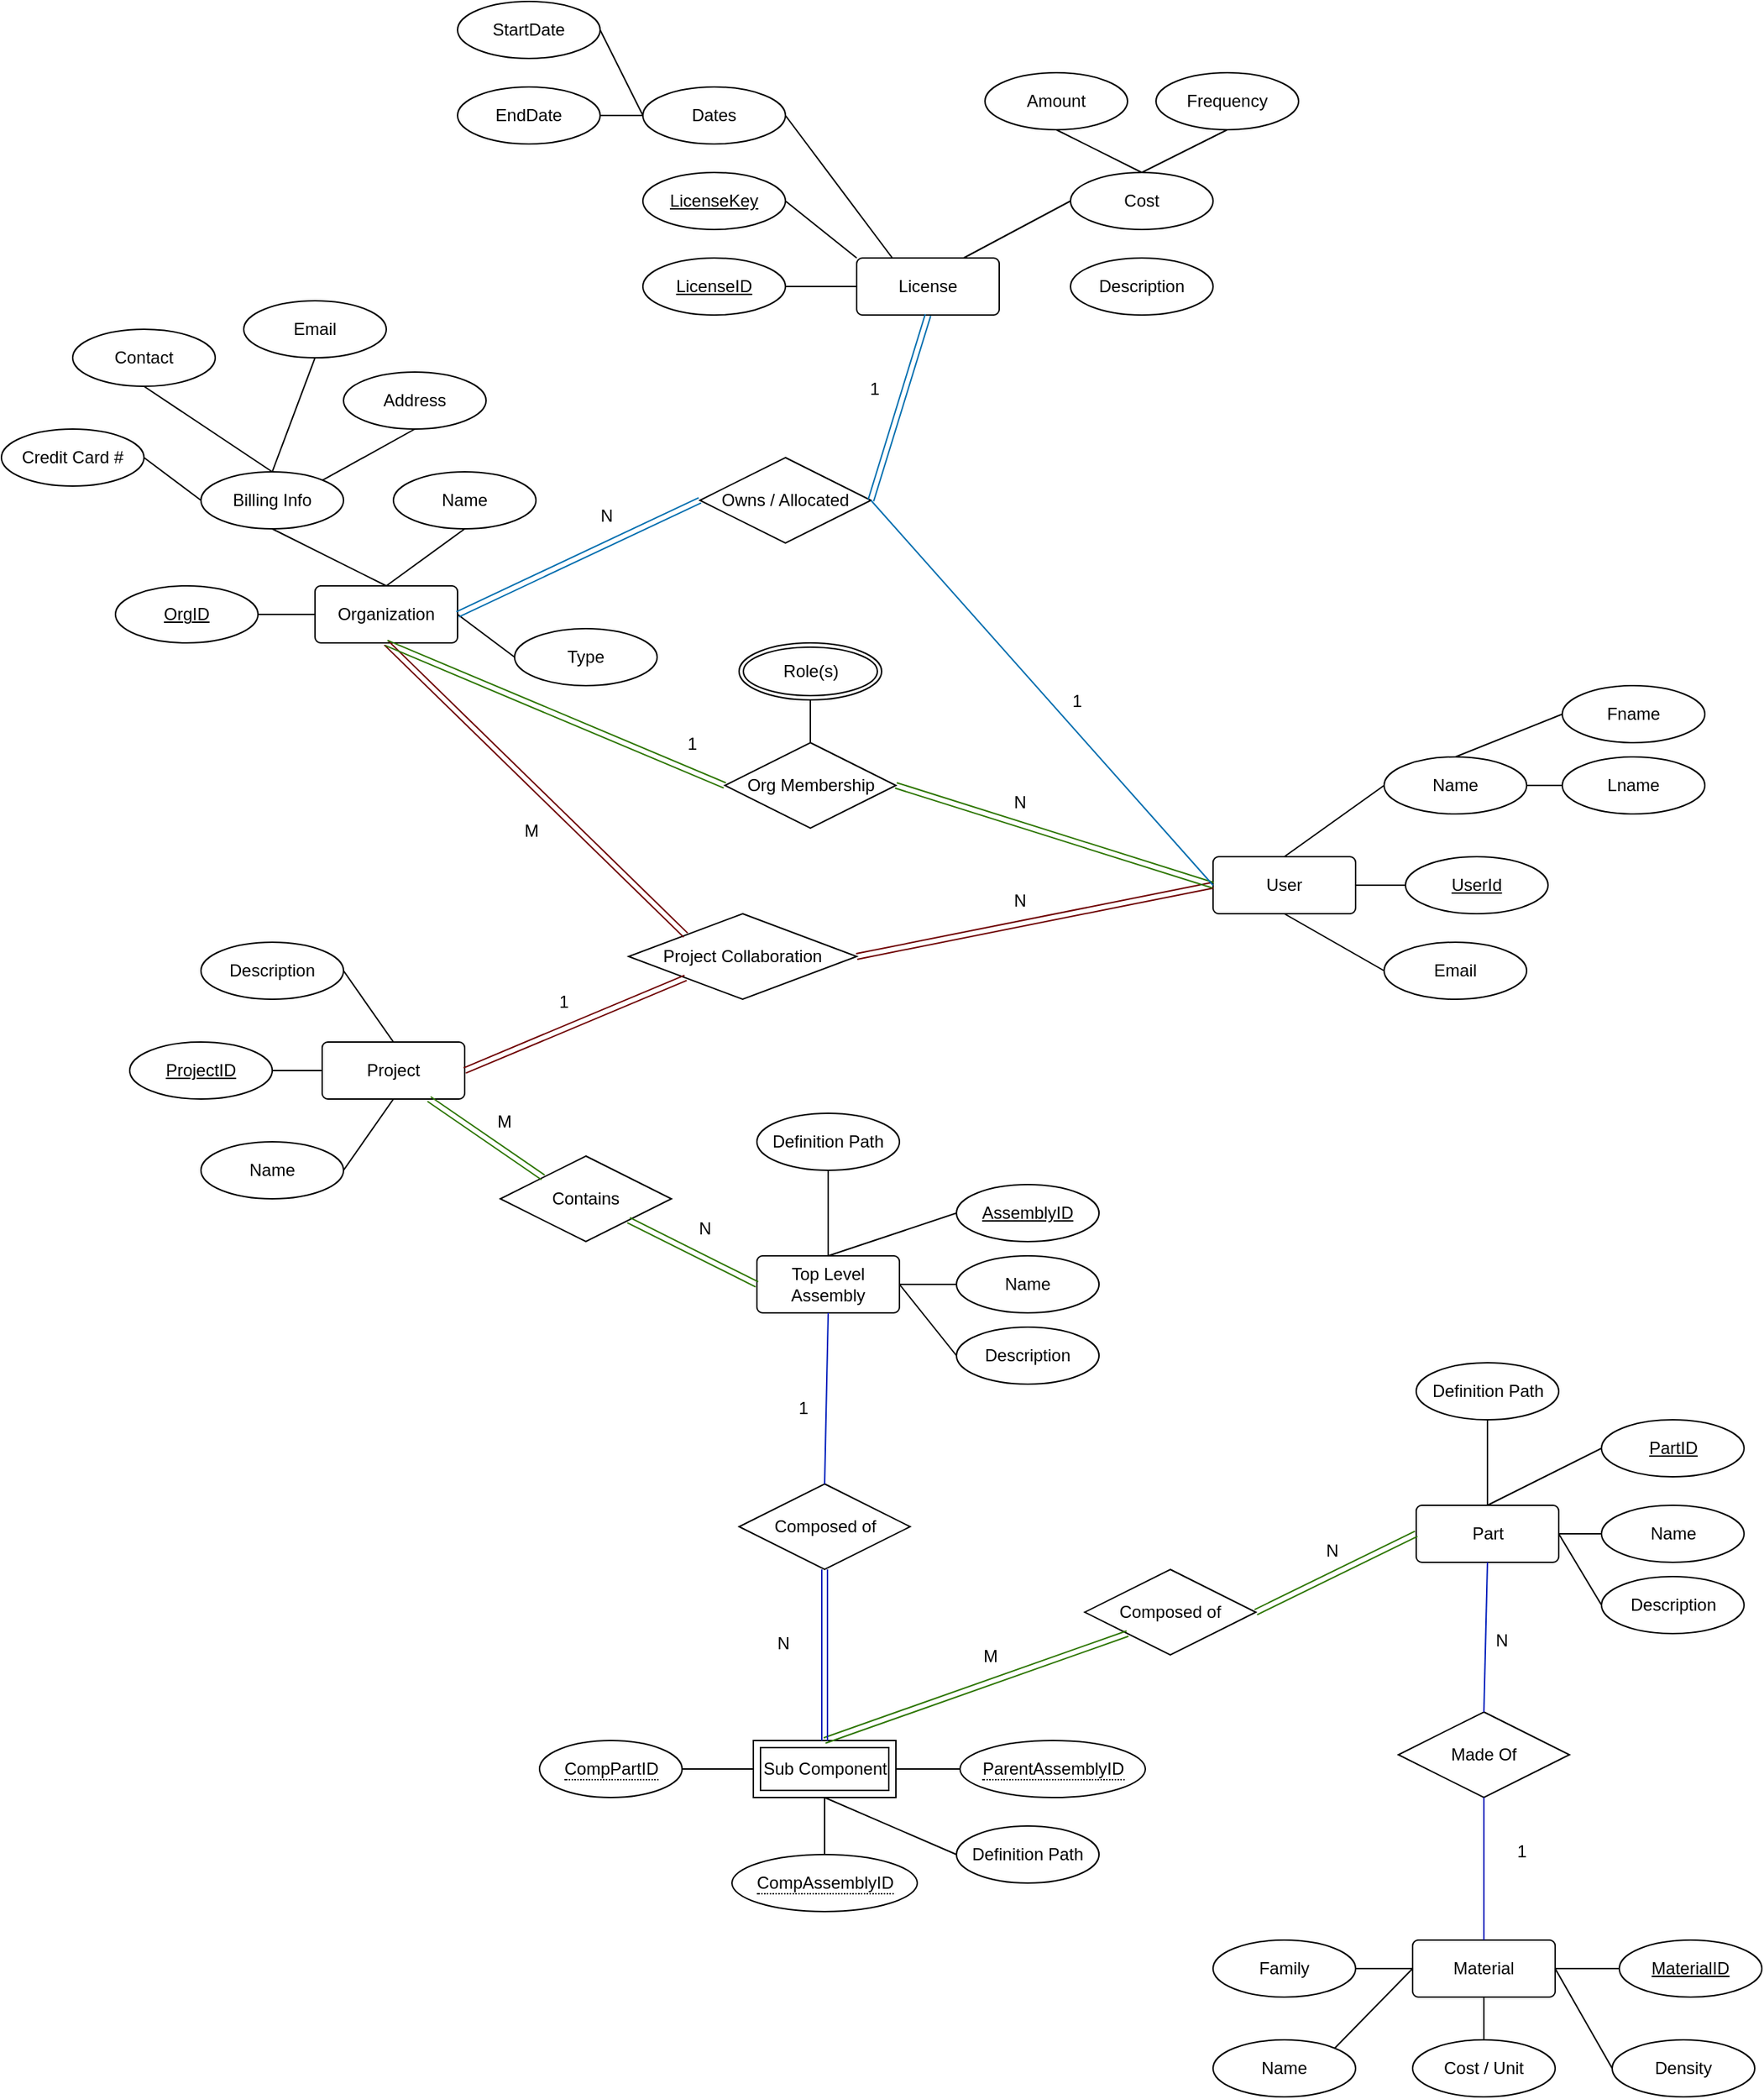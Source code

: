 <mxfile version="26.1.0">
  <diagram name="Page-1" id="rXOFLkJJT_3y2DYU8gl2">
    <mxGraphModel dx="1434" dy="1875" grid="1" gridSize="10" guides="1" tooltips="1" connect="1" arrows="1" fold="1" page="1" pageScale="1" pageWidth="850" pageHeight="1100" math="0" shadow="0">
      <root>
        <mxCell id="0" />
        <mxCell id="1" parent="0" />
        <mxCell id="hTT6Z1bvtSNVrnMEpqbX-23" value="" style="group" parent="1" vertex="1" connectable="0">
          <mxGeometry x="100" y="-160" width="460" height="240" as="geometry" />
        </mxCell>
        <mxCell id="hTT6Z1bvtSNVrnMEpqbX-3" value="&lt;div&gt;Organization&lt;/div&gt;" style="rounded=1;arcSize=10;whiteSpace=wrap;html=1;align=center;" parent="hTT6Z1bvtSNVrnMEpqbX-23" vertex="1">
          <mxGeometry x="220" y="200" width="100" height="40" as="geometry" />
        </mxCell>
        <mxCell id="hTT6Z1bvtSNVrnMEpqbX-8" value="Name" style="ellipse;whiteSpace=wrap;html=1;align=center;" parent="hTT6Z1bvtSNVrnMEpqbX-23" vertex="1">
          <mxGeometry x="275" y="120" width="100" height="40" as="geometry" />
        </mxCell>
        <mxCell id="hTT6Z1bvtSNVrnMEpqbX-9" value="Billing Info" style="ellipse;whiteSpace=wrap;html=1;align=center;" parent="hTT6Z1bvtSNVrnMEpqbX-23" vertex="1">
          <mxGeometry x="140" y="120" width="100" height="40" as="geometry" />
        </mxCell>
        <mxCell id="hTT6Z1bvtSNVrnMEpqbX-10" value="OrgID" style="ellipse;whiteSpace=wrap;html=1;align=center;fontStyle=4" parent="hTT6Z1bvtSNVrnMEpqbX-23" vertex="1">
          <mxGeometry x="80" y="200" width="100" height="40" as="geometry" />
        </mxCell>
        <mxCell id="hTT6Z1bvtSNVrnMEpqbX-11" value="Email" style="ellipse;whiteSpace=wrap;html=1;align=center;" parent="hTT6Z1bvtSNVrnMEpqbX-23" vertex="1">
          <mxGeometry x="170" width="100" height="40" as="geometry" />
        </mxCell>
        <mxCell id="hTT6Z1bvtSNVrnMEpqbX-12" value="Address" style="ellipse;whiteSpace=wrap;html=1;align=center;" parent="hTT6Z1bvtSNVrnMEpqbX-23" vertex="1">
          <mxGeometry x="240" y="50" width="100" height="40" as="geometry" />
        </mxCell>
        <mxCell id="hTT6Z1bvtSNVrnMEpqbX-13" value="Contact" style="ellipse;whiteSpace=wrap;html=1;align=center;" parent="hTT6Z1bvtSNVrnMEpqbX-23" vertex="1">
          <mxGeometry x="50" y="20" width="100" height="40" as="geometry" />
        </mxCell>
        <mxCell id="hTT6Z1bvtSNVrnMEpqbX-14" value="Credit Card #" style="ellipse;whiteSpace=wrap;html=1;align=center;" parent="hTT6Z1bvtSNVrnMEpqbX-23" vertex="1">
          <mxGeometry y="90" width="100" height="40" as="geometry" />
        </mxCell>
        <mxCell id="hTT6Z1bvtSNVrnMEpqbX-15" value="" style="endArrow=none;html=1;rounded=0;exitX=1;exitY=0.5;exitDx=0;exitDy=0;entryX=0;entryY=0.5;entryDx=0;entryDy=0;" parent="hTT6Z1bvtSNVrnMEpqbX-23" source="hTT6Z1bvtSNVrnMEpqbX-14" target="hTT6Z1bvtSNVrnMEpqbX-9" edge="1">
          <mxGeometry width="50" height="50" relative="1" as="geometry">
            <mxPoint x="130" y="20" as="sourcePoint" />
            <mxPoint x="180" y="-30" as="targetPoint" />
          </mxGeometry>
        </mxCell>
        <mxCell id="hTT6Z1bvtSNVrnMEpqbX-16" value="" style="endArrow=none;html=1;rounded=0;exitX=0.5;exitY=1;exitDx=0;exitDy=0;entryX=0.5;entryY=0;entryDx=0;entryDy=0;" parent="hTT6Z1bvtSNVrnMEpqbX-23" source="hTT6Z1bvtSNVrnMEpqbX-13" target="hTT6Z1bvtSNVrnMEpqbX-9" edge="1">
          <mxGeometry width="50" height="50" relative="1" as="geometry">
            <mxPoint x="90" y="-20" as="sourcePoint" />
            <mxPoint x="140" y="-70" as="targetPoint" />
          </mxGeometry>
        </mxCell>
        <mxCell id="hTT6Z1bvtSNVrnMEpqbX-17" value="" style="endArrow=none;html=1;rounded=0;exitX=0.5;exitY=0;exitDx=0;exitDy=0;entryX=0.5;entryY=1;entryDx=0;entryDy=0;" parent="hTT6Z1bvtSNVrnMEpqbX-23" source="hTT6Z1bvtSNVrnMEpqbX-9" target="hTT6Z1bvtSNVrnMEpqbX-11" edge="1">
          <mxGeometry width="50" height="50" relative="1" as="geometry">
            <mxPoint x="300" as="sourcePoint" />
            <mxPoint x="350" y="-50" as="targetPoint" />
          </mxGeometry>
        </mxCell>
        <mxCell id="hTT6Z1bvtSNVrnMEpqbX-18" value="" style="endArrow=none;html=1;rounded=0;exitX=1;exitY=0;exitDx=0;exitDy=0;entryX=0.5;entryY=1;entryDx=0;entryDy=0;" parent="hTT6Z1bvtSNVrnMEpqbX-23" source="hTT6Z1bvtSNVrnMEpqbX-9" target="hTT6Z1bvtSNVrnMEpqbX-12" edge="1">
          <mxGeometry width="50" height="50" relative="1" as="geometry">
            <mxPoint x="360" y="60" as="sourcePoint" />
            <mxPoint x="290" y="110" as="targetPoint" />
          </mxGeometry>
        </mxCell>
        <mxCell id="hTT6Z1bvtSNVrnMEpqbX-19" value="" style="endArrow=none;html=1;rounded=0;exitX=1;exitY=0.5;exitDx=0;exitDy=0;entryX=0;entryY=0.5;entryDx=0;entryDy=0;" parent="hTT6Z1bvtSNVrnMEpqbX-23" source="hTT6Z1bvtSNVrnMEpqbX-10" target="hTT6Z1bvtSNVrnMEpqbX-3" edge="1">
          <mxGeometry width="50" height="50" relative="1" as="geometry">
            <mxPoint x="160" y="310" as="sourcePoint" />
            <mxPoint x="210" y="260" as="targetPoint" />
          </mxGeometry>
        </mxCell>
        <mxCell id="hTT6Z1bvtSNVrnMEpqbX-20" value="" style="endArrow=none;html=1;rounded=0;exitX=0.5;exitY=1;exitDx=0;exitDy=0;entryX=0.5;entryY=0;entryDx=0;entryDy=0;" parent="hTT6Z1bvtSNVrnMEpqbX-23" source="hTT6Z1bvtSNVrnMEpqbX-9" target="hTT6Z1bvtSNVrnMEpqbX-3" edge="1">
          <mxGeometry width="50" height="50" relative="1" as="geometry">
            <mxPoint x="290" y="160" as="sourcePoint" />
            <mxPoint x="340" y="110" as="targetPoint" />
          </mxGeometry>
        </mxCell>
        <mxCell id="hTT6Z1bvtSNVrnMEpqbX-21" value="" style="endArrow=none;html=1;rounded=0;exitX=0.5;exitY=0;exitDx=0;exitDy=0;entryX=0.5;entryY=1;entryDx=0;entryDy=0;" parent="hTT6Z1bvtSNVrnMEpqbX-23" source="hTT6Z1bvtSNVrnMEpqbX-3" target="hTT6Z1bvtSNVrnMEpqbX-8" edge="1">
          <mxGeometry width="50" height="50" relative="1" as="geometry">
            <mxPoint x="430" y="130" as="sourcePoint" />
            <mxPoint x="480" y="80" as="targetPoint" />
          </mxGeometry>
        </mxCell>
        <mxCell id="hTT6Z1bvtSNVrnMEpqbX-38" value="" style="group" parent="1" vertex="1" connectable="0">
          <mxGeometry x="950" y="110" width="345" height="220" as="geometry" />
        </mxCell>
        <mxCell id="hTT6Z1bvtSNVrnMEpqbX-2" value="User" style="rounded=1;arcSize=10;whiteSpace=wrap;html=1;align=center;" parent="hTT6Z1bvtSNVrnMEpqbX-38" vertex="1">
          <mxGeometry y="120" width="100" height="40" as="geometry" />
        </mxCell>
        <mxCell id="hTT6Z1bvtSNVrnMEpqbX-24" value="UserId" style="ellipse;whiteSpace=wrap;html=1;align=center;fontStyle=4;" parent="hTT6Z1bvtSNVrnMEpqbX-38" vertex="1">
          <mxGeometry x="135" y="120" width="100" height="40" as="geometry" />
        </mxCell>
        <mxCell id="hTT6Z1bvtSNVrnMEpqbX-25" value="Name" style="ellipse;whiteSpace=wrap;html=1;align=center;" parent="hTT6Z1bvtSNVrnMEpqbX-38" vertex="1">
          <mxGeometry x="120" y="50" width="100" height="40" as="geometry" />
        </mxCell>
        <mxCell id="hTT6Z1bvtSNVrnMEpqbX-27" value="Fname" style="ellipse;whiteSpace=wrap;html=1;align=center;" parent="hTT6Z1bvtSNVrnMEpqbX-38" vertex="1">
          <mxGeometry x="245" width="100" height="40" as="geometry" />
        </mxCell>
        <mxCell id="hTT6Z1bvtSNVrnMEpqbX-28" value="Lname" style="ellipse;whiteSpace=wrap;html=1;align=center;" parent="hTT6Z1bvtSNVrnMEpqbX-38" vertex="1">
          <mxGeometry x="245" y="50" width="100" height="40" as="geometry" />
        </mxCell>
        <mxCell id="hTT6Z1bvtSNVrnMEpqbX-29" value="" style="endArrow=none;html=1;rounded=0;exitX=0.5;exitY=0;exitDx=0;exitDy=0;entryX=0;entryY=0.5;entryDx=0;entryDy=0;" parent="hTT6Z1bvtSNVrnMEpqbX-38" source="hTT6Z1bvtSNVrnMEpqbX-25" target="hTT6Z1bvtSNVrnMEpqbX-27" edge="1">
          <mxGeometry width="50" height="50" relative="1" as="geometry">
            <mxPoint x="100" y="-40" as="sourcePoint" />
            <mxPoint x="150" y="-90" as="targetPoint" />
          </mxGeometry>
        </mxCell>
        <mxCell id="hTT6Z1bvtSNVrnMEpqbX-30" value="" style="endArrow=none;html=1;rounded=0;exitX=1;exitY=0.5;exitDx=0;exitDy=0;entryX=0;entryY=0.5;entryDx=0;entryDy=0;" parent="hTT6Z1bvtSNVrnMEpqbX-38" source="hTT6Z1bvtSNVrnMEpqbX-25" target="hTT6Z1bvtSNVrnMEpqbX-28" edge="1">
          <mxGeometry width="50" height="50" relative="1" as="geometry">
            <mxPoint x="270" y="160" as="sourcePoint" />
            <mxPoint x="320" y="110" as="targetPoint" />
          </mxGeometry>
        </mxCell>
        <mxCell id="hTT6Z1bvtSNVrnMEpqbX-31" value="" style="endArrow=none;html=1;rounded=0;exitX=0;exitY=0.5;exitDx=0;exitDy=0;entryX=1;entryY=0.5;entryDx=0;entryDy=0;" parent="hTT6Z1bvtSNVrnMEpqbX-38" source="hTT6Z1bvtSNVrnMEpqbX-24" target="hTT6Z1bvtSNVrnMEpqbX-2" edge="1">
          <mxGeometry width="50" height="50" relative="1" as="geometry">
            <mxPoint x="140" y="290" as="sourcePoint" />
            <mxPoint x="190" y="240" as="targetPoint" />
          </mxGeometry>
        </mxCell>
        <mxCell id="hTT6Z1bvtSNVrnMEpqbX-32" value="" style="endArrow=none;html=1;rounded=0;exitX=0.5;exitY=0;exitDx=0;exitDy=0;entryX=0;entryY=0.5;entryDx=0;entryDy=0;" parent="hTT6Z1bvtSNVrnMEpqbX-38" source="hTT6Z1bvtSNVrnMEpqbX-2" target="hTT6Z1bvtSNVrnMEpqbX-25" edge="1">
          <mxGeometry width="50" height="50" relative="1" as="geometry">
            <mxPoint x="30" y="20" as="sourcePoint" />
            <mxPoint x="80" y="-30" as="targetPoint" />
          </mxGeometry>
        </mxCell>
        <mxCell id="hTT6Z1bvtSNVrnMEpqbX-36" value="Email" style="ellipse;whiteSpace=wrap;html=1;align=center;" parent="hTT6Z1bvtSNVrnMEpqbX-38" vertex="1">
          <mxGeometry x="120" y="180" width="100" height="40" as="geometry" />
        </mxCell>
        <mxCell id="hTT6Z1bvtSNVrnMEpqbX-37" value="" style="endArrow=none;html=1;rounded=0;exitX=0;exitY=0.5;exitDx=0;exitDy=0;entryX=0.5;entryY=1;entryDx=0;entryDy=0;" parent="hTT6Z1bvtSNVrnMEpqbX-38" source="hTT6Z1bvtSNVrnMEpqbX-36" target="hTT6Z1bvtSNVrnMEpqbX-2" edge="1">
          <mxGeometry width="50" height="50" relative="1" as="geometry">
            <mxPoint y="250" as="sourcePoint" />
            <mxPoint x="50" y="200" as="targetPoint" />
          </mxGeometry>
        </mxCell>
        <mxCell id="hTT6Z1bvtSNVrnMEpqbX-45" value="Project Collaboration" style="shape=rhombus;perimeter=rhombusPerimeter;whiteSpace=wrap;html=1;align=center;" parent="1" vertex="1">
          <mxGeometry x="540" y="270" width="160" height="60" as="geometry" />
        </mxCell>
        <mxCell id="hTT6Z1bvtSNVrnMEpqbX-51" value="" style="group" parent="1" vertex="1" connectable="0">
          <mxGeometry x="190" y="290" width="235" height="180" as="geometry" />
        </mxCell>
        <mxCell id="hTT6Z1bvtSNVrnMEpqbX-1" value="&lt;div&gt;Project&lt;/div&gt;" style="rounded=1;arcSize=10;whiteSpace=wrap;html=1;align=center;" parent="hTT6Z1bvtSNVrnMEpqbX-51" vertex="1">
          <mxGeometry x="135" y="70" width="100" height="40" as="geometry" />
        </mxCell>
        <mxCell id="hTT6Z1bvtSNVrnMEpqbX-39" value="ProjectID" style="ellipse;whiteSpace=wrap;html=1;align=center;fontStyle=4;" parent="hTT6Z1bvtSNVrnMEpqbX-51" vertex="1">
          <mxGeometry y="70" width="100" height="40" as="geometry" />
        </mxCell>
        <mxCell id="hTT6Z1bvtSNVrnMEpqbX-40" value="" style="endArrow=none;html=1;rounded=0;exitX=1;exitY=0.5;exitDx=0;exitDy=0;entryX=0;entryY=0.5;entryDx=0;entryDy=0;" parent="hTT6Z1bvtSNVrnMEpqbX-51" source="hTT6Z1bvtSNVrnMEpqbX-39" target="hTT6Z1bvtSNVrnMEpqbX-1" edge="1">
          <mxGeometry width="50" height="50" relative="1" as="geometry">
            <mxPoint x="120" y="10" as="sourcePoint" />
            <mxPoint x="170" y="-40" as="targetPoint" />
          </mxGeometry>
        </mxCell>
        <mxCell id="hTT6Z1bvtSNVrnMEpqbX-41" value="Name" style="ellipse;whiteSpace=wrap;html=1;align=center;" parent="hTT6Z1bvtSNVrnMEpqbX-51" vertex="1">
          <mxGeometry x="50" y="140" width="100" height="40" as="geometry" />
        </mxCell>
        <mxCell id="hTT6Z1bvtSNVrnMEpqbX-42" value="Description" style="ellipse;whiteSpace=wrap;html=1;align=center;" parent="hTT6Z1bvtSNVrnMEpqbX-51" vertex="1">
          <mxGeometry x="50" width="100" height="40" as="geometry" />
        </mxCell>
        <mxCell id="hTT6Z1bvtSNVrnMEpqbX-43" value="" style="endArrow=none;html=1;rounded=0;exitX=1;exitY=0.5;exitDx=0;exitDy=0;entryX=0.5;entryY=0;entryDx=0;entryDy=0;" parent="hTT6Z1bvtSNVrnMEpqbX-51" source="hTT6Z1bvtSNVrnMEpqbX-42" target="hTT6Z1bvtSNVrnMEpqbX-1" edge="1">
          <mxGeometry width="50" height="50" relative="1" as="geometry">
            <mxPoint x="230" y="-20" as="sourcePoint" />
            <mxPoint x="280" y="-70" as="targetPoint" />
          </mxGeometry>
        </mxCell>
        <mxCell id="hTT6Z1bvtSNVrnMEpqbX-44" value="" style="endArrow=none;html=1;rounded=0;exitX=1;exitY=0.5;exitDx=0;exitDy=0;entryX=0.5;entryY=1;entryDx=0;entryDy=0;" parent="hTT6Z1bvtSNVrnMEpqbX-51" source="hTT6Z1bvtSNVrnMEpqbX-41" target="hTT6Z1bvtSNVrnMEpqbX-1" edge="1">
          <mxGeometry width="50" height="50" relative="1" as="geometry">
            <mxPoint x="230" y="200" as="sourcePoint" />
            <mxPoint x="280" y="150" as="targetPoint" />
          </mxGeometry>
        </mxCell>
        <mxCell id="8rsXJ6S6vHRzrYId7uPQ-1" value="License" style="rounded=1;arcSize=10;whiteSpace=wrap;html=1;align=center;" parent="1" vertex="1">
          <mxGeometry x="700" y="-190" width="100" height="40" as="geometry" />
        </mxCell>
        <mxCell id="8rsXJ6S6vHRzrYId7uPQ-2" value="LicenseID" style="ellipse;whiteSpace=wrap;html=1;align=center;fontStyle=4;" parent="1" vertex="1">
          <mxGeometry x="550" y="-190" width="100" height="40" as="geometry" />
        </mxCell>
        <mxCell id="8rsXJ6S6vHRzrYId7uPQ-3" value="" style="endArrow=none;html=1;rounded=0;exitX=1;exitY=0.5;exitDx=0;exitDy=0;entryX=0;entryY=0.5;entryDx=0;entryDy=0;" parent="1" source="8rsXJ6S6vHRzrYId7uPQ-2" target="8rsXJ6S6vHRzrYId7uPQ-1" edge="1">
          <mxGeometry width="50" height="50" relative="1" as="geometry">
            <mxPoint x="640" y="-230" as="sourcePoint" />
            <mxPoint x="690" y="-280" as="targetPoint" />
          </mxGeometry>
        </mxCell>
        <mxCell id="8rsXJ6S6vHRzrYId7uPQ-4" value="" style="group" parent="1" vertex="1" connectable="0">
          <mxGeometry x="607.5" y="80" width="120" height="130" as="geometry" />
        </mxCell>
        <mxCell id="hTT6Z1bvtSNVrnMEpqbX-50" value="Org Membership" style="shape=rhombus;perimeter=rhombusPerimeter;whiteSpace=wrap;html=1;align=center;" parent="8rsXJ6S6vHRzrYId7uPQ-4" vertex="1">
          <mxGeometry y="70" width="120" height="60" as="geometry" />
        </mxCell>
        <mxCell id="hTT6Z1bvtSNVrnMEpqbX-55" value="" style="endArrow=none;html=1;rounded=0;entryX=0.5;entryY=0;entryDx=0;entryDy=0;exitX=0.5;exitY=1;exitDx=0;exitDy=0;" parent="8rsXJ6S6vHRzrYId7uPQ-4" source="hTT6Z1bvtSNVrnMEpqbX-56" target="hTT6Z1bvtSNVrnMEpqbX-50" edge="1">
          <mxGeometry width="50" height="50" relative="1" as="geometry">
            <mxPoint x="160" y="60" as="sourcePoint" />
            <mxPoint x="260" y="-20" as="targetPoint" />
          </mxGeometry>
        </mxCell>
        <mxCell id="hTT6Z1bvtSNVrnMEpqbX-56" value="Role(s)" style="ellipse;shape=doubleEllipse;margin=3;whiteSpace=wrap;html=1;align=center;" parent="8rsXJ6S6vHRzrYId7uPQ-4" vertex="1">
          <mxGeometry x="10" width="100" height="40" as="geometry" />
        </mxCell>
        <mxCell id="hTT6Z1bvtSNVrnMEpqbX-7" value="Type" style="ellipse;whiteSpace=wrap;html=1;align=center;" parent="1" vertex="1">
          <mxGeometry x="460" y="70" width="100" height="40" as="geometry" />
        </mxCell>
        <mxCell id="hTT6Z1bvtSNVrnMEpqbX-22" value="" style="endArrow=none;html=1;rounded=0;exitX=1;exitY=0.5;exitDx=0;exitDy=0;entryX=0;entryY=0.5;entryDx=0;entryDy=0;" parent="1" source="hTT6Z1bvtSNVrnMEpqbX-3" target="hTT6Z1bvtSNVrnMEpqbX-7" edge="1">
          <mxGeometry width="50" height="50" relative="1" as="geometry">
            <mxPoint x="360" y="190" as="sourcePoint" />
            <mxPoint x="410" y="140" as="targetPoint" />
          </mxGeometry>
        </mxCell>
        <mxCell id="8rsXJ6S6vHRzrYId7uPQ-5" value="Owns / Allocated" style="shape=rhombus;perimeter=rhombusPerimeter;whiteSpace=wrap;html=1;align=center;" parent="1" vertex="1">
          <mxGeometry x="590" y="-50" width="120" height="60" as="geometry" />
        </mxCell>
        <mxCell id="8rsXJ6S6vHRzrYId7uPQ-9" value="LicenseKey" style="ellipse;whiteSpace=wrap;html=1;align=center;fontStyle=4;" parent="1" vertex="1">
          <mxGeometry x="550" y="-250" width="100" height="40" as="geometry" />
        </mxCell>
        <mxCell id="8rsXJ6S6vHRzrYId7uPQ-10" value="Dates" style="ellipse;whiteSpace=wrap;html=1;align=center;" parent="1" vertex="1">
          <mxGeometry x="550" y="-310" width="100" height="40" as="geometry" />
        </mxCell>
        <mxCell id="8rsXJ6S6vHRzrYId7uPQ-11" value="EndDate" style="ellipse;whiteSpace=wrap;html=1;align=center;" parent="1" vertex="1">
          <mxGeometry x="420" y="-310" width="100" height="40" as="geometry" />
        </mxCell>
        <mxCell id="8rsXJ6S6vHRzrYId7uPQ-12" value="StartDate" style="ellipse;whiteSpace=wrap;html=1;align=center;" parent="1" vertex="1">
          <mxGeometry x="420" y="-370" width="100" height="40" as="geometry" />
        </mxCell>
        <mxCell id="8rsXJ6S6vHRzrYId7uPQ-13" value="" style="endArrow=none;html=1;rounded=0;exitX=1;exitY=0.5;exitDx=0;exitDy=0;entryX=0;entryY=0.5;entryDx=0;entryDy=0;" parent="1" source="8rsXJ6S6vHRzrYId7uPQ-11" target="8rsXJ6S6vHRzrYId7uPQ-10" edge="1">
          <mxGeometry width="50" height="50" relative="1" as="geometry">
            <mxPoint x="610" y="-370" as="sourcePoint" />
            <mxPoint x="660" y="-420" as="targetPoint" />
          </mxGeometry>
        </mxCell>
        <mxCell id="8rsXJ6S6vHRzrYId7uPQ-14" value="" style="endArrow=none;html=1;rounded=0;exitX=1;exitY=0.5;exitDx=0;exitDy=0;entryX=0;entryY=0.5;entryDx=0;entryDy=0;" parent="1" source="8rsXJ6S6vHRzrYId7uPQ-12" target="8rsXJ6S6vHRzrYId7uPQ-10" edge="1">
          <mxGeometry width="50" height="50" relative="1" as="geometry">
            <mxPoint x="600" y="-370" as="sourcePoint" />
            <mxPoint x="650" y="-420" as="targetPoint" />
          </mxGeometry>
        </mxCell>
        <mxCell id="8rsXJ6S6vHRzrYId7uPQ-15" value="" style="endArrow=none;html=1;rounded=0;exitX=1;exitY=0.5;exitDx=0;exitDy=0;entryX=0;entryY=0;entryDx=0;entryDy=0;" parent="1" source="8rsXJ6S6vHRzrYId7uPQ-9" target="8rsXJ6S6vHRzrYId7uPQ-1" edge="1">
          <mxGeometry width="50" height="50" relative="1" as="geometry">
            <mxPoint x="790" y="-260" as="sourcePoint" />
            <mxPoint x="840" y="-310" as="targetPoint" />
          </mxGeometry>
        </mxCell>
        <mxCell id="8rsXJ6S6vHRzrYId7uPQ-16" value="" style="endArrow=none;html=1;rounded=0;exitX=1;exitY=0.5;exitDx=0;exitDy=0;entryX=0.25;entryY=0;entryDx=0;entryDy=0;" parent="1" source="8rsXJ6S6vHRzrYId7uPQ-10" target="8rsXJ6S6vHRzrYId7uPQ-1" edge="1">
          <mxGeometry width="50" height="50" relative="1" as="geometry">
            <mxPoint x="750" y="-270" as="sourcePoint" />
            <mxPoint x="800" y="-320" as="targetPoint" />
          </mxGeometry>
        </mxCell>
        <mxCell id="8rsXJ6S6vHRzrYId7uPQ-17" value="Description" style="ellipse;whiteSpace=wrap;html=1;align=center;" parent="1" vertex="1">
          <mxGeometry x="850" y="-190" width="100" height="40" as="geometry" />
        </mxCell>
        <mxCell id="8rsXJ6S6vHRzrYId7uPQ-18" value="Cost" style="ellipse;whiteSpace=wrap;html=1;align=center;" parent="1" vertex="1">
          <mxGeometry x="850" y="-250" width="100" height="40" as="geometry" />
        </mxCell>
        <mxCell id="8rsXJ6S6vHRzrYId7uPQ-19" value="Amount" style="ellipse;whiteSpace=wrap;html=1;align=center;" parent="1" vertex="1">
          <mxGeometry x="790" y="-320" width="100" height="40" as="geometry" />
        </mxCell>
        <mxCell id="8rsXJ6S6vHRzrYId7uPQ-20" value="Frequency" style="ellipse;whiteSpace=wrap;html=1;align=center;" parent="1" vertex="1">
          <mxGeometry x="910" y="-320" width="100" height="40" as="geometry" />
        </mxCell>
        <mxCell id="8rsXJ6S6vHRzrYId7uPQ-22" value="" style="endArrow=none;html=1;rounded=0;exitX=0.5;exitY=1;exitDx=0;exitDy=0;entryX=0.5;entryY=0;entryDx=0;entryDy=0;" parent="1" source="8rsXJ6S6vHRzrYId7uPQ-19" target="8rsXJ6S6vHRzrYId7uPQ-18" edge="1">
          <mxGeometry width="50" height="50" relative="1" as="geometry">
            <mxPoint x="770" y="-360" as="sourcePoint" />
            <mxPoint x="820" y="-410" as="targetPoint" />
          </mxGeometry>
        </mxCell>
        <mxCell id="8rsXJ6S6vHRzrYId7uPQ-23" value="" style="endArrow=none;html=1;rounded=0;exitX=0.5;exitY=1;exitDx=0;exitDy=0;entryX=0.5;entryY=0;entryDx=0;entryDy=0;" parent="1" source="8rsXJ6S6vHRzrYId7uPQ-20" target="8rsXJ6S6vHRzrYId7uPQ-18" edge="1">
          <mxGeometry width="50" height="50" relative="1" as="geometry">
            <mxPoint x="1040" y="-360" as="sourcePoint" />
            <mxPoint x="1090" y="-410" as="targetPoint" />
          </mxGeometry>
        </mxCell>
        <mxCell id="8rsXJ6S6vHRzrYId7uPQ-24" value="" style="endArrow=none;html=1;rounded=0;exitX=0.75;exitY=0;exitDx=0;exitDy=0;entryX=0;entryY=0.5;entryDx=0;entryDy=0;" parent="1" source="8rsXJ6S6vHRzrYId7uPQ-1" target="8rsXJ6S6vHRzrYId7uPQ-18" edge="1">
          <mxGeometry width="50" height="50" relative="1" as="geometry">
            <mxPoint x="800" y="-200" as="sourcePoint" />
            <mxPoint x="850" y="-250" as="targetPoint" />
          </mxGeometry>
        </mxCell>
        <mxCell id="8rsXJ6S6vHRzrYId7uPQ-41" value="" style="group" parent="1" vertex="1" connectable="0">
          <mxGeometry x="630" y="460" width="240" height="170" as="geometry" />
        </mxCell>
        <mxCell id="hTT6Z1bvtSNVrnMEpqbX-4" value="Top Level Assembly" style="rounded=1;arcSize=10;whiteSpace=wrap;html=1;align=center;" parent="8rsXJ6S6vHRzrYId7uPQ-41" vertex="1">
          <mxGeometry y="50" width="100" height="40" as="geometry" />
        </mxCell>
        <mxCell id="8rsXJ6S6vHRzrYId7uPQ-25" value="Name" style="ellipse;whiteSpace=wrap;html=1;align=center;" parent="8rsXJ6S6vHRzrYId7uPQ-41" vertex="1">
          <mxGeometry x="140" y="50" width="100" height="40" as="geometry" />
        </mxCell>
        <mxCell id="8rsXJ6S6vHRzrYId7uPQ-26" value="Description" style="ellipse;whiteSpace=wrap;html=1;align=center;" parent="8rsXJ6S6vHRzrYId7uPQ-41" vertex="1">
          <mxGeometry x="140" y="100" width="100" height="40" as="geometry" />
        </mxCell>
        <mxCell id="8rsXJ6S6vHRzrYId7uPQ-32" value="" style="endArrow=none;html=1;rounded=0;exitX=0;exitY=0.5;exitDx=0;exitDy=0;entryX=1;entryY=0.5;entryDx=0;entryDy=0;" parent="8rsXJ6S6vHRzrYId7uPQ-41" source="8rsXJ6S6vHRzrYId7uPQ-25" target="hTT6Z1bvtSNVrnMEpqbX-4" edge="1">
          <mxGeometry width="50" height="50" relative="1" as="geometry">
            <mxPoint x="160" y="20" as="sourcePoint" />
            <mxPoint x="210" y="-30" as="targetPoint" />
          </mxGeometry>
        </mxCell>
        <mxCell id="8rsXJ6S6vHRzrYId7uPQ-33" value="" style="endArrow=none;html=1;rounded=0;exitX=0;exitY=0.5;exitDx=0;exitDy=0;entryX=1;entryY=0.5;entryDx=0;entryDy=0;" parent="8rsXJ6S6vHRzrYId7uPQ-41" source="8rsXJ6S6vHRzrYId7uPQ-26" target="hTT6Z1bvtSNVrnMEpqbX-4" edge="1">
          <mxGeometry width="50" height="50" relative="1" as="geometry">
            <mxPoint x="180" y="10" as="sourcePoint" />
            <mxPoint x="230" y="-40" as="targetPoint" />
          </mxGeometry>
        </mxCell>
        <mxCell id="8rsXJ6S6vHRzrYId7uPQ-37" value="AssemblyID" style="ellipse;whiteSpace=wrap;html=1;align=center;fontStyle=4;" parent="8rsXJ6S6vHRzrYId7uPQ-41" vertex="1">
          <mxGeometry x="140" width="100" height="40" as="geometry" />
        </mxCell>
        <mxCell id="8rsXJ6S6vHRzrYId7uPQ-38" value="" style="endArrow=none;html=1;rounded=0;exitX=0.5;exitY=0;exitDx=0;exitDy=0;entryX=0;entryY=0.5;entryDx=0;entryDy=0;" parent="8rsXJ6S6vHRzrYId7uPQ-41" source="hTT6Z1bvtSNVrnMEpqbX-4" target="8rsXJ6S6vHRzrYId7uPQ-37" edge="1">
          <mxGeometry width="50" height="50" relative="1" as="geometry">
            <mxPoint x="40" y="-30" as="sourcePoint" />
            <mxPoint x="90" y="-80" as="targetPoint" />
          </mxGeometry>
        </mxCell>
        <mxCell id="3vI788nZoj8lLIfP4b7a-5" value="Contains" style="shape=rhombus;perimeter=rhombusPerimeter;whiteSpace=wrap;html=1;align=center;" parent="1" vertex="1">
          <mxGeometry x="450" y="440" width="120" height="60" as="geometry" />
        </mxCell>
        <mxCell id="3vI788nZoj8lLIfP4b7a-11" value="" style="shape=link;html=1;rounded=0;entryX=0;entryY=0.5;entryDx=0;entryDy=0;exitX=1;exitY=1;exitDx=0;exitDy=0;fillColor=#60a917;strokeColor=#2D7600;" parent="1" source="3vI788nZoj8lLIfP4b7a-5" target="hTT6Z1bvtSNVrnMEpqbX-4" edge="1">
          <mxGeometry relative="1" as="geometry">
            <mxPoint x="530" y="410" as="sourcePoint" />
            <mxPoint x="690" y="410" as="targetPoint" />
          </mxGeometry>
        </mxCell>
        <mxCell id="3vI788nZoj8lLIfP4b7a-12" value="N" style="resizable=0;html=1;whiteSpace=wrap;align=right;verticalAlign=bottom;" parent="3vI788nZoj8lLIfP4b7a-11" connectable="0" vertex="1">
          <mxGeometry x="1" relative="1" as="geometry">
            <mxPoint x="-30" y="-30" as="offset" />
          </mxGeometry>
        </mxCell>
        <mxCell id="3vI788nZoj8lLIfP4b7a-13" value="" style="shape=link;html=1;rounded=0;entryX=0;entryY=0;entryDx=0;entryDy=0;exitX=0.75;exitY=1;exitDx=0;exitDy=0;fillColor=#60a917;strokeColor=#2D7600;" parent="1" source="hTT6Z1bvtSNVrnMEpqbX-1" target="3vI788nZoj8lLIfP4b7a-5" edge="1">
          <mxGeometry relative="1" as="geometry">
            <mxPoint x="450" y="380" as="sourcePoint" />
            <mxPoint x="540" y="425" as="targetPoint" />
          </mxGeometry>
        </mxCell>
        <mxCell id="3vI788nZoj8lLIfP4b7a-14" value="M" style="resizable=0;html=1;whiteSpace=wrap;align=right;verticalAlign=bottom;" parent="3vI788nZoj8lLIfP4b7a-13" connectable="0" vertex="1">
          <mxGeometry x="1" relative="1" as="geometry">
            <mxPoint x="-20" y="-30" as="offset" />
          </mxGeometry>
        </mxCell>
        <mxCell id="3vI788nZoj8lLIfP4b7a-17" value="" style="shape=link;html=1;rounded=0;exitX=1;exitY=0.5;exitDx=0;exitDy=0;entryX=0;entryY=1;entryDx=0;entryDy=0;fillColor=#a20025;strokeColor=#6F0000;" parent="1" source="hTT6Z1bvtSNVrnMEpqbX-1" target="hTT6Z1bvtSNVrnMEpqbX-45" edge="1">
          <mxGeometry relative="1" as="geometry">
            <mxPoint x="460" y="370" as="sourcePoint" />
            <mxPoint x="620" y="370" as="targetPoint" />
          </mxGeometry>
        </mxCell>
        <mxCell id="3vI788nZoj8lLIfP4b7a-18" value="1" style="resizable=0;html=1;whiteSpace=wrap;align=right;verticalAlign=bottom;" parent="3vI788nZoj8lLIfP4b7a-17" connectable="0" vertex="1">
          <mxGeometry x="1" relative="1" as="geometry">
            <mxPoint x="-80" y="25" as="offset" />
          </mxGeometry>
        </mxCell>
        <mxCell id="3vI788nZoj8lLIfP4b7a-19" value="" style="shape=link;html=1;rounded=0;exitX=1;exitY=0.5;exitDx=0;exitDy=0;entryX=0;entryY=0.5;entryDx=0;entryDy=0;fillColor=#a20025;strokeColor=#6F0000;" parent="1" source="hTT6Z1bvtSNVrnMEpqbX-45" target="hTT6Z1bvtSNVrnMEpqbX-2" edge="1">
          <mxGeometry relative="1" as="geometry">
            <mxPoint x="695" y="335" as="sourcePoint" />
            <mxPoint x="850" y="270" as="targetPoint" />
          </mxGeometry>
        </mxCell>
        <mxCell id="3vI788nZoj8lLIfP4b7a-20" value="N" style="resizable=0;html=1;whiteSpace=wrap;align=right;verticalAlign=bottom;" parent="3vI788nZoj8lLIfP4b7a-19" connectable="0" vertex="1">
          <mxGeometry x="1" relative="1" as="geometry">
            <mxPoint x="-130" y="20" as="offset" />
          </mxGeometry>
        </mxCell>
        <mxCell id="3vI788nZoj8lLIfP4b7a-21" value="" style="shape=link;html=1;rounded=0;exitX=0.5;exitY=1;exitDx=0;exitDy=0;entryX=0;entryY=0;entryDx=0;entryDy=0;fillColor=#a20025;strokeColor=#6F0000;" parent="1" source="hTT6Z1bvtSNVrnMEpqbX-3" target="hTT6Z1bvtSNVrnMEpqbX-45" edge="1">
          <mxGeometry relative="1" as="geometry">
            <mxPoint x="300" y="245" as="sourcePoint" />
            <mxPoint x="550" y="195" as="targetPoint" />
          </mxGeometry>
        </mxCell>
        <mxCell id="3vI788nZoj8lLIfP4b7a-22" value="M" style="resizable=0;html=1;whiteSpace=wrap;align=right;verticalAlign=bottom;" parent="3vI788nZoj8lLIfP4b7a-21" connectable="0" vertex="1">
          <mxGeometry x="1" relative="1" as="geometry">
            <mxPoint x="-102" y="-65" as="offset" />
          </mxGeometry>
        </mxCell>
        <mxCell id="3vI788nZoj8lLIfP4b7a-23" value="" style="group" parent="1" vertex="1" connectable="0">
          <mxGeometry x="477.5" y="850" width="425" height="120" as="geometry" />
        </mxCell>
        <mxCell id="8rsXJ6S6vHRzrYId7uPQ-43" value="Sub Component" style="shape=ext;margin=3;double=1;whiteSpace=wrap;html=1;align=center;" parent="3vI788nZoj8lLIfP4b7a-23" vertex="1">
          <mxGeometry x="150" width="100" height="40" as="geometry" />
        </mxCell>
        <mxCell id="8rsXJ6S6vHRzrYId7uPQ-48" value="&lt;span style=&quot;border-bottom: 1px dotted;&quot;&gt;ParentAssemblyID&lt;/span&gt;" style="ellipse;whiteSpace=wrap;html=1;align=center;" parent="3vI788nZoj8lLIfP4b7a-23" vertex="1">
          <mxGeometry x="295" width="130" height="40" as="geometry" />
        </mxCell>
        <mxCell id="8rsXJ6S6vHRzrYId7uPQ-49" value="&lt;span style=&quot;border-bottom: 1px dotted;&quot;&gt;CompPartID&lt;/span&gt;" style="ellipse;whiteSpace=wrap;html=1;align=center;" parent="3vI788nZoj8lLIfP4b7a-23" vertex="1">
          <mxGeometry width="100" height="40" as="geometry" />
        </mxCell>
        <mxCell id="8rsXJ6S6vHRzrYId7uPQ-50" value="&lt;span style=&quot;border-bottom: 1px dotted;&quot;&gt;CompAssemblyID&lt;/span&gt;" style="ellipse;whiteSpace=wrap;html=1;align=center;" parent="3vI788nZoj8lLIfP4b7a-23" vertex="1">
          <mxGeometry x="135" y="80" width="130" height="40" as="geometry" />
        </mxCell>
        <mxCell id="8rsXJ6S6vHRzrYId7uPQ-51" value="" style="endArrow=none;html=1;rounded=0;exitX=1;exitY=0.5;exitDx=0;exitDy=0;entryX=0;entryY=0.5;entryDx=0;entryDy=0;" parent="3vI788nZoj8lLIfP4b7a-23" source="8rsXJ6S6vHRzrYId7uPQ-49" target="8rsXJ6S6vHRzrYId7uPQ-43" edge="1">
          <mxGeometry width="50" height="50" relative="1" as="geometry">
            <mxPoint x="70" y="-60" as="sourcePoint" />
            <mxPoint x="120" y="-110" as="targetPoint" />
          </mxGeometry>
        </mxCell>
        <mxCell id="8rsXJ6S6vHRzrYId7uPQ-52" value="" style="endArrow=none;html=1;rounded=0;exitX=0.5;exitY=0;exitDx=0;exitDy=0;entryX=0.5;entryY=1;entryDx=0;entryDy=0;" parent="3vI788nZoj8lLIfP4b7a-23" source="8rsXJ6S6vHRzrYId7uPQ-50" target="8rsXJ6S6vHRzrYId7uPQ-43" edge="1">
          <mxGeometry width="50" height="50" relative="1" as="geometry">
            <mxPoint x="220" y="-50" as="sourcePoint" />
            <mxPoint x="270" y="-100" as="targetPoint" />
          </mxGeometry>
        </mxCell>
        <mxCell id="8rsXJ6S6vHRzrYId7uPQ-53" value="" style="endArrow=none;html=1;rounded=0;exitX=0;exitY=0.5;exitDx=0;exitDy=0;entryX=1;entryY=0.5;entryDx=0;entryDy=0;" parent="3vI788nZoj8lLIfP4b7a-23" source="8rsXJ6S6vHRzrYId7uPQ-48" target="8rsXJ6S6vHRzrYId7uPQ-43" edge="1">
          <mxGeometry width="50" height="50" relative="1" as="geometry">
            <mxPoint x="250" y="-20" as="sourcePoint" />
            <mxPoint x="300" y="-70" as="targetPoint" />
          </mxGeometry>
        </mxCell>
        <mxCell id="3vI788nZoj8lLIfP4b7a-2" value="Definition Path" style="ellipse;whiteSpace=wrap;html=1;align=center;" parent="3vI788nZoj8lLIfP4b7a-23" vertex="1">
          <mxGeometry x="292.5" y="60" width="100" height="40" as="geometry" />
        </mxCell>
        <mxCell id="3vI788nZoj8lLIfP4b7a-3" value="" style="endArrow=none;html=1;rounded=0;exitX=0;exitY=0.5;exitDx=0;exitDy=0;entryX=0.5;entryY=1;entryDx=0;entryDy=0;" parent="3vI788nZoj8lLIfP4b7a-23" source="3vI788nZoj8lLIfP4b7a-2" target="8rsXJ6S6vHRzrYId7uPQ-43" edge="1">
          <mxGeometry width="50" height="50" relative="1" as="geometry">
            <mxPoint x="302.5" y="-30" as="sourcePoint" />
            <mxPoint x="352.5" y="-80" as="targetPoint" />
          </mxGeometry>
        </mxCell>
        <mxCell id="z9mr43ZtxIH9XCzRb_2t-11" value="" style="group" vertex="1" connectable="0" parent="1">
          <mxGeometry x="950" y="990" width="385" height="110" as="geometry" />
        </mxCell>
        <mxCell id="hTT6Z1bvtSNVrnMEpqbX-6" value="Material" style="rounded=1;arcSize=10;whiteSpace=wrap;html=1;align=center;" parent="z9mr43ZtxIH9XCzRb_2t-11" vertex="1">
          <mxGeometry x="140" width="100" height="40" as="geometry" />
        </mxCell>
        <mxCell id="z9mr43ZtxIH9XCzRb_2t-1" value="MaterialID" style="ellipse;whiteSpace=wrap;html=1;align=center;fontStyle=4;" vertex="1" parent="z9mr43ZtxIH9XCzRb_2t-11">
          <mxGeometry x="285" width="100" height="40" as="geometry" />
        </mxCell>
        <mxCell id="z9mr43ZtxIH9XCzRb_2t-2" value="Density" style="ellipse;whiteSpace=wrap;html=1;align=center;" vertex="1" parent="z9mr43ZtxIH9XCzRb_2t-11">
          <mxGeometry x="280" y="70" width="100" height="40" as="geometry" />
        </mxCell>
        <mxCell id="z9mr43ZtxIH9XCzRb_2t-3" value="Cost / Unit" style="ellipse;whiteSpace=wrap;html=1;align=center;" vertex="1" parent="z9mr43ZtxIH9XCzRb_2t-11">
          <mxGeometry x="140" y="70" width="100" height="40" as="geometry" />
        </mxCell>
        <mxCell id="z9mr43ZtxIH9XCzRb_2t-4" value="Name" style="ellipse;whiteSpace=wrap;html=1;align=center;" vertex="1" parent="z9mr43ZtxIH9XCzRb_2t-11">
          <mxGeometry y="70" width="100" height="40" as="geometry" />
        </mxCell>
        <mxCell id="z9mr43ZtxIH9XCzRb_2t-5" value="Family" style="ellipse;whiteSpace=wrap;html=1;align=center;" vertex="1" parent="z9mr43ZtxIH9XCzRb_2t-11">
          <mxGeometry width="100" height="40" as="geometry" />
        </mxCell>
        <mxCell id="z9mr43ZtxIH9XCzRb_2t-6" value="" style="endArrow=none;html=1;rounded=0;exitX=1;exitY=0;exitDx=0;exitDy=0;entryX=0;entryY=0.5;entryDx=0;entryDy=0;" edge="1" parent="z9mr43ZtxIH9XCzRb_2t-11" source="z9mr43ZtxIH9XCzRb_2t-4" target="hTT6Z1bvtSNVrnMEpqbX-6">
          <mxGeometry width="50" height="50" relative="1" as="geometry">
            <mxPoint x="50" y="-40" as="sourcePoint" />
            <mxPoint x="100" y="-90" as="targetPoint" />
          </mxGeometry>
        </mxCell>
        <mxCell id="z9mr43ZtxIH9XCzRb_2t-7" value="" style="endArrow=none;html=1;rounded=0;exitX=0.5;exitY=0;exitDx=0;exitDy=0;entryX=0.5;entryY=1;entryDx=0;entryDy=0;" edge="1" parent="z9mr43ZtxIH9XCzRb_2t-11" source="z9mr43ZtxIH9XCzRb_2t-3" target="hTT6Z1bvtSNVrnMEpqbX-6">
          <mxGeometry width="50" height="50" relative="1" as="geometry">
            <mxPoint x="140" y="-20" as="sourcePoint" />
            <mxPoint x="240" y="50" as="targetPoint" />
          </mxGeometry>
        </mxCell>
        <mxCell id="z9mr43ZtxIH9XCzRb_2t-8" value="" style="endArrow=none;html=1;rounded=0;exitX=1;exitY=0.5;exitDx=0;exitDy=0;entryX=0;entryY=0.5;entryDx=0;entryDy=0;" edge="1" parent="z9mr43ZtxIH9XCzRb_2t-11" source="z9mr43ZtxIH9XCzRb_2t-5" target="hTT6Z1bvtSNVrnMEpqbX-6">
          <mxGeometry width="50" height="50" relative="1" as="geometry">
            <mxPoint x="150" y="-50" as="sourcePoint" />
            <mxPoint x="200" y="-100" as="targetPoint" />
          </mxGeometry>
        </mxCell>
        <mxCell id="z9mr43ZtxIH9XCzRb_2t-9" value="" style="endArrow=none;html=1;rounded=0;exitX=0;exitY=0.5;exitDx=0;exitDy=0;entryX=1;entryY=0.5;entryDx=0;entryDy=0;" edge="1" parent="z9mr43ZtxIH9XCzRb_2t-11" source="z9mr43ZtxIH9XCzRb_2t-1" target="hTT6Z1bvtSNVrnMEpqbX-6">
          <mxGeometry width="50" height="50" relative="1" as="geometry">
            <mxPoint x="330" y="-70" as="sourcePoint" />
            <mxPoint x="380" y="-120" as="targetPoint" />
          </mxGeometry>
        </mxCell>
        <mxCell id="z9mr43ZtxIH9XCzRb_2t-10" value="" style="endArrow=none;html=1;rounded=0;exitX=0;exitY=0.5;exitDx=0;exitDy=0;entryX=1;entryY=0.5;entryDx=0;entryDy=0;" edge="1" parent="z9mr43ZtxIH9XCzRb_2t-11" source="z9mr43ZtxIH9XCzRb_2t-2" target="hTT6Z1bvtSNVrnMEpqbX-6">
          <mxGeometry width="50" height="50" relative="1" as="geometry">
            <mxPoint x="250" y="-60" as="sourcePoint" />
            <mxPoint x="300" y="-110" as="targetPoint" />
          </mxGeometry>
        </mxCell>
        <mxCell id="z9mr43ZtxIH9XCzRb_2t-12" value="" style="group" vertex="1" connectable="0" parent="1">
          <mxGeometry x="1092.5" y="585" width="230" height="210" as="geometry" />
        </mxCell>
        <mxCell id="8rsXJ6S6vHRzrYId7uPQ-42" value="" style="group" parent="z9mr43ZtxIH9XCzRb_2t-12" vertex="1" connectable="0">
          <mxGeometry y="40" width="230" height="170" as="geometry" />
        </mxCell>
        <mxCell id="hTT6Z1bvtSNVrnMEpqbX-5" value="Part" style="rounded=1;arcSize=10;whiteSpace=wrap;html=1;align=center;" parent="8rsXJ6S6vHRzrYId7uPQ-42" vertex="1">
          <mxGeometry y="60" width="100" height="40" as="geometry" />
        </mxCell>
        <mxCell id="8rsXJ6S6vHRzrYId7uPQ-28" value="Name" style="ellipse;whiteSpace=wrap;html=1;align=center;" parent="8rsXJ6S6vHRzrYId7uPQ-42" vertex="1">
          <mxGeometry x="130" y="60" width="100" height="40" as="geometry" />
        </mxCell>
        <mxCell id="8rsXJ6S6vHRzrYId7uPQ-29" value="Description" style="ellipse;whiteSpace=wrap;html=1;align=center;" parent="8rsXJ6S6vHRzrYId7uPQ-42" vertex="1">
          <mxGeometry x="130" y="110" width="100" height="40" as="geometry" />
        </mxCell>
        <mxCell id="8rsXJ6S6vHRzrYId7uPQ-35" value="" style="endArrow=none;html=1;rounded=0;exitX=0;exitY=0.5;exitDx=0;exitDy=0;entryX=1;entryY=0.5;entryDx=0;entryDy=0;" parent="8rsXJ6S6vHRzrYId7uPQ-42" source="8rsXJ6S6vHRzrYId7uPQ-29" target="hTT6Z1bvtSNVrnMEpqbX-5" edge="1">
          <mxGeometry width="50" height="50" relative="1" as="geometry">
            <mxPoint x="80" y="-30" as="sourcePoint" />
            <mxPoint x="130" y="-80" as="targetPoint" />
          </mxGeometry>
        </mxCell>
        <mxCell id="8rsXJ6S6vHRzrYId7uPQ-36" value="" style="endArrow=none;html=1;rounded=0;exitX=0;exitY=0.5;exitDx=0;exitDy=0;entryX=1;entryY=0.5;entryDx=0;entryDy=0;" parent="8rsXJ6S6vHRzrYId7uPQ-42" source="8rsXJ6S6vHRzrYId7uPQ-28" target="hTT6Z1bvtSNVrnMEpqbX-5" edge="1">
          <mxGeometry width="50" height="50" relative="1" as="geometry">
            <mxPoint x="200" y="-70" as="sourcePoint" />
            <mxPoint x="250" y="-120" as="targetPoint" />
          </mxGeometry>
        </mxCell>
        <mxCell id="8rsXJ6S6vHRzrYId7uPQ-39" value="PartID" style="ellipse;whiteSpace=wrap;html=1;align=center;fontStyle=4;" parent="8rsXJ6S6vHRzrYId7uPQ-42" vertex="1">
          <mxGeometry x="130" width="100" height="40" as="geometry" />
        </mxCell>
        <mxCell id="8rsXJ6S6vHRzrYId7uPQ-40" value="" style="endArrow=none;html=1;rounded=0;exitX=0.5;exitY=0;exitDx=0;exitDy=0;entryX=0;entryY=0.5;entryDx=0;entryDy=0;" parent="8rsXJ6S6vHRzrYId7uPQ-42" source="hTT6Z1bvtSNVrnMEpqbX-5" target="8rsXJ6S6vHRzrYId7uPQ-39" edge="1">
          <mxGeometry width="50" height="50" relative="1" as="geometry">
            <mxPoint x="120" y="-50" as="sourcePoint" />
            <mxPoint x="170" y="-100" as="targetPoint" />
          </mxGeometry>
        </mxCell>
        <mxCell id="z9mr43ZtxIH9XCzRb_2t-17" value="N" style="resizable=0;html=1;whiteSpace=wrap;align=right;verticalAlign=bottom;" connectable="0" vertex="1" parent="8rsXJ6S6vHRzrYId7uPQ-42">
          <mxGeometry x="-662.498" y="-119.997" as="geometry">
            <mxPoint x="728" y="283" as="offset" />
          </mxGeometry>
        </mxCell>
        <mxCell id="8rsXJ6S6vHRzrYId7uPQ-30" value="Definition Path" style="ellipse;whiteSpace=wrap;html=1;align=center;" parent="z9mr43ZtxIH9XCzRb_2t-12" vertex="1">
          <mxGeometry width="100" height="40" as="geometry" />
        </mxCell>
        <mxCell id="8rsXJ6S6vHRzrYId7uPQ-34" value="" style="endArrow=none;html=1;rounded=0;exitX=0.5;exitY=1;exitDx=0;exitDy=0;entryX=0.5;entryY=0;entryDx=0;entryDy=0;" parent="z9mr43ZtxIH9XCzRb_2t-12" source="8rsXJ6S6vHRzrYId7uPQ-30" target="hTT6Z1bvtSNVrnMEpqbX-5" edge="1">
          <mxGeometry width="50" height="50" relative="1" as="geometry">
            <mxPoint x="90" y="50" as="sourcePoint" />
            <mxPoint x="140" as="targetPoint" />
          </mxGeometry>
        </mxCell>
        <mxCell id="z9mr43ZtxIH9XCzRb_2t-13" value="Made Of" style="shape=rhombus;perimeter=rhombusPerimeter;whiteSpace=wrap;html=1;align=center;" vertex="1" parent="1">
          <mxGeometry x="1080" y="830" width="120" height="60" as="geometry" />
        </mxCell>
        <mxCell id="z9mr43ZtxIH9XCzRb_2t-14" value="" style="endArrow=none;html=1;rounded=0;exitX=0.5;exitY=0;exitDx=0;exitDy=0;entryX=0.5;entryY=1;entryDx=0;entryDy=0;fillColor=#0050ef;strokeColor=#001DBC;" edge="1" parent="1" source="z9mr43ZtxIH9XCzRb_2t-13" target="hTT6Z1bvtSNVrnMEpqbX-5">
          <mxGeometry width="50" height="50" relative="1" as="geometry">
            <mxPoint x="1042.5" y="840" as="sourcePoint" />
            <mxPoint x="1092.5" y="790" as="targetPoint" />
          </mxGeometry>
        </mxCell>
        <mxCell id="z9mr43ZtxIH9XCzRb_2t-15" value="" style="endArrow=none;html=1;rounded=0;exitX=0.5;exitY=1;exitDx=0;exitDy=0;entryX=0.5;entryY=0;entryDx=0;entryDy=0;fillColor=#0050ef;strokeColor=#001DBC;" edge="1" parent="1" source="z9mr43ZtxIH9XCzRb_2t-13" target="hTT6Z1bvtSNVrnMEpqbX-6">
          <mxGeometry width="50" height="50" relative="1" as="geometry">
            <mxPoint x="1242.5" y="920" as="sourcePoint" />
            <mxPoint x="1292.5" y="870" as="targetPoint" />
          </mxGeometry>
        </mxCell>
        <mxCell id="z9mr43ZtxIH9XCzRb_2t-16" value="1" style="resizable=0;html=1;whiteSpace=wrap;align=right;verticalAlign=bottom;" connectable="0" vertex="1" parent="1">
          <mxGeometry x="599.997" y="569.999" as="geometry">
            <mxPoint x="572" y="367" as="offset" />
          </mxGeometry>
        </mxCell>
        <mxCell id="8rsXJ6S6vHRzrYId7uPQ-27" value="Definition Path" style="ellipse;whiteSpace=wrap;html=1;align=center;" parent="1" vertex="1">
          <mxGeometry x="630" y="410" width="100" height="40" as="geometry" />
        </mxCell>
        <mxCell id="z9mr43ZtxIH9XCzRb_2t-18" value="" style="endArrow=none;html=1;rounded=0;exitX=0.5;exitY=0;exitDx=0;exitDy=0;entryX=0.5;entryY=1;entryDx=0;entryDy=0;" edge="1" parent="1" source="hTT6Z1bvtSNVrnMEpqbX-4" target="8rsXJ6S6vHRzrYId7uPQ-27">
          <mxGeometry width="50" height="50" relative="1" as="geometry">
            <mxPoint x="830" y="440" as="sourcePoint" />
            <mxPoint x="880" y="390" as="targetPoint" />
          </mxGeometry>
        </mxCell>
        <mxCell id="z9mr43ZtxIH9XCzRb_2t-19" value="Composed of" style="shape=rhombus;perimeter=rhombusPerimeter;whiteSpace=wrap;html=1;align=center;" vertex="1" parent="1">
          <mxGeometry x="617.5" y="670" width="120" height="60" as="geometry" />
        </mxCell>
        <mxCell id="z9mr43ZtxIH9XCzRb_2t-20" value="" style="shape=link;html=1;rounded=0;exitX=0.5;exitY=1;exitDx=0;exitDy=0;entryX=0;entryY=0.5;entryDx=0;entryDy=0;fillColor=#60a917;strokeColor=#2D7600;" edge="1" parent="1" source="hTT6Z1bvtSNVrnMEpqbX-3" target="hTT6Z1bvtSNVrnMEpqbX-50">
          <mxGeometry relative="1" as="geometry">
            <mxPoint x="540" y="50" as="sourcePoint" />
            <mxPoint x="700" y="50" as="targetPoint" />
          </mxGeometry>
        </mxCell>
        <mxCell id="z9mr43ZtxIH9XCzRb_2t-21" value="1" style="resizable=0;html=1;whiteSpace=wrap;align=right;verticalAlign=bottom;" connectable="0" vertex="1" parent="z9mr43ZtxIH9XCzRb_2t-20">
          <mxGeometry x="1" relative="1" as="geometry">
            <mxPoint x="-18" y="-20" as="offset" />
          </mxGeometry>
        </mxCell>
        <mxCell id="z9mr43ZtxIH9XCzRb_2t-23" value="" style="shape=link;html=1;rounded=0;exitX=1;exitY=0.5;exitDx=0;exitDy=0;entryX=0;entryY=0.5;entryDx=0;entryDy=0;fillColor=#60a917;strokeColor=#2D7600;" edge="1" parent="1" source="hTT6Z1bvtSNVrnMEpqbX-50" target="hTT6Z1bvtSNVrnMEpqbX-2">
          <mxGeometry relative="1" as="geometry">
            <mxPoint x="860" y="30" as="sourcePoint" />
            <mxPoint x="1020" y="30" as="targetPoint" />
          </mxGeometry>
        </mxCell>
        <mxCell id="z9mr43ZtxIH9XCzRb_2t-24" value="N" style="resizable=0;html=1;whiteSpace=wrap;align=right;verticalAlign=bottom;" connectable="0" vertex="1" parent="z9mr43ZtxIH9XCzRb_2t-23">
          <mxGeometry x="1" relative="1" as="geometry">
            <mxPoint x="-130" y="-50" as="offset" />
          </mxGeometry>
        </mxCell>
        <mxCell id="z9mr43ZtxIH9XCzRb_2t-25" value="" style="shape=link;html=1;rounded=0;exitX=1;exitY=0.5;exitDx=0;exitDy=0;entryX=0.5;entryY=1;entryDx=0;entryDy=0;fillColor=#1ba1e2;strokeColor=#006EAF;" edge="1" parent="1" source="8rsXJ6S6vHRzrYId7uPQ-5" target="8rsXJ6S6vHRzrYId7uPQ-1">
          <mxGeometry relative="1" as="geometry">
            <mxPoint x="780" as="sourcePoint" />
            <mxPoint x="940" as="targetPoint" />
          </mxGeometry>
        </mxCell>
        <mxCell id="z9mr43ZtxIH9XCzRb_2t-26" value="1" style="resizable=0;html=1;whiteSpace=wrap;align=right;verticalAlign=bottom;" connectable="0" vertex="1" parent="z9mr43ZtxIH9XCzRb_2t-25">
          <mxGeometry x="1" relative="1" as="geometry">
            <mxPoint x="-32" y="60" as="offset" />
          </mxGeometry>
        </mxCell>
        <mxCell id="z9mr43ZtxIH9XCzRb_2t-27" value="" style="shape=link;html=1;rounded=0;exitX=1;exitY=0.5;exitDx=0;exitDy=0;entryX=0;entryY=0.5;entryDx=0;entryDy=0;fillColor=#1ba1e2;strokeColor=#006EAF;" edge="1" parent="1" source="hTT6Z1bvtSNVrnMEpqbX-3" target="8rsXJ6S6vHRzrYId7uPQ-5">
          <mxGeometry relative="1" as="geometry">
            <mxPoint x="520" y="-90" as="sourcePoint" />
            <mxPoint x="680" y="-90" as="targetPoint" />
          </mxGeometry>
        </mxCell>
        <mxCell id="z9mr43ZtxIH9XCzRb_2t-28" value="N" style="resizable=0;html=1;whiteSpace=wrap;align=right;verticalAlign=bottom;" connectable="0" vertex="1" parent="z9mr43ZtxIH9XCzRb_2t-27">
          <mxGeometry x="1" relative="1" as="geometry">
            <mxPoint x="-60" y="20" as="offset" />
          </mxGeometry>
        </mxCell>
        <mxCell id="z9mr43ZtxIH9XCzRb_2t-29" value="" style="endArrow=none;html=1;rounded=0;exitX=1;exitY=0.5;exitDx=0;exitDy=0;entryX=0;entryY=0.5;entryDx=0;entryDy=0;fillColor=#1ba1e2;strokeColor=#006EAF;" edge="1" parent="1" source="8rsXJ6S6vHRzrYId7uPQ-5" target="hTT6Z1bvtSNVrnMEpqbX-2">
          <mxGeometry relative="1" as="geometry">
            <mxPoint x="790" y="20" as="sourcePoint" />
            <mxPoint x="950" y="20" as="targetPoint" />
          </mxGeometry>
        </mxCell>
        <mxCell id="z9mr43ZtxIH9XCzRb_2t-30" value="1" style="resizable=0;html=1;whiteSpace=wrap;align=right;verticalAlign=bottom;" connectable="0" vertex="1" parent="z9mr43ZtxIH9XCzRb_2t-29">
          <mxGeometry x="1" relative="1" as="geometry">
            <mxPoint x="-90" y="-120" as="offset" />
          </mxGeometry>
        </mxCell>
        <mxCell id="z9mr43ZtxIH9XCzRb_2t-31" value="Composed of" style="shape=rhombus;perimeter=rhombusPerimeter;whiteSpace=wrap;html=1;align=center;" vertex="1" parent="1">
          <mxGeometry x="860" y="730" width="120" height="60" as="geometry" />
        </mxCell>
        <mxCell id="z9mr43ZtxIH9XCzRb_2t-32" value="" style="shape=link;html=1;rounded=0;exitX=1;exitY=0.5;exitDx=0;exitDy=0;entryX=0;entryY=0.5;entryDx=0;entryDy=0;fillColor=#60a917;strokeColor=#2D7600;" edge="1" parent="1" source="z9mr43ZtxIH9XCzRb_2t-31" target="hTT6Z1bvtSNVrnMEpqbX-5">
          <mxGeometry relative="1" as="geometry">
            <mxPoint x="910" y="650" as="sourcePoint" />
            <mxPoint x="1070" y="650" as="targetPoint" />
          </mxGeometry>
        </mxCell>
        <mxCell id="z9mr43ZtxIH9XCzRb_2t-33" value="N" style="resizable=0;html=1;whiteSpace=wrap;align=right;verticalAlign=bottom;" connectable="0" vertex="1" parent="z9mr43ZtxIH9XCzRb_2t-32">
          <mxGeometry x="1" relative="1" as="geometry">
            <mxPoint x="-53" y="20" as="offset" />
          </mxGeometry>
        </mxCell>
        <mxCell id="z9mr43ZtxIH9XCzRb_2t-34" value="" style="shape=link;html=1;rounded=0;exitX=0.5;exitY=0;exitDx=0;exitDy=0;entryX=0;entryY=1;entryDx=0;entryDy=0;fillColor=#60a917;strokeColor=#2D7600;" edge="1" parent="1" source="8rsXJ6S6vHRzrYId7uPQ-43" target="z9mr43ZtxIH9XCzRb_2t-31">
          <mxGeometry relative="1" as="geometry">
            <mxPoint x="700" y="780" as="sourcePoint" />
            <mxPoint x="860" y="780" as="targetPoint" />
          </mxGeometry>
        </mxCell>
        <mxCell id="z9mr43ZtxIH9XCzRb_2t-35" value="M" style="resizable=0;html=1;whiteSpace=wrap;align=right;verticalAlign=bottom;" connectable="0" vertex="1" parent="z9mr43ZtxIH9XCzRb_2t-34">
          <mxGeometry x="1" relative="1" as="geometry">
            <mxPoint x="-90" y="25" as="offset" />
          </mxGeometry>
        </mxCell>
        <mxCell id="z9mr43ZtxIH9XCzRb_2t-37" value="" style="shape=link;html=1;rounded=0;entryX=0.5;entryY=1;entryDx=0;entryDy=0;exitX=0.5;exitY=0;exitDx=0;exitDy=0;fillColor=#0050ef;strokeColor=#001DBC;" edge="1" parent="1" source="8rsXJ6S6vHRzrYId7uPQ-43" target="z9mr43ZtxIH9XCzRb_2t-19">
          <mxGeometry relative="1" as="geometry">
            <mxPoint x="440" y="720" as="sourcePoint" />
            <mxPoint x="600" y="720" as="targetPoint" />
          </mxGeometry>
        </mxCell>
        <mxCell id="z9mr43ZtxIH9XCzRb_2t-38" value="N" style="resizable=0;html=1;whiteSpace=wrap;align=right;verticalAlign=bottom;" connectable="0" vertex="1" parent="z9mr43ZtxIH9XCzRb_2t-37">
          <mxGeometry x="1" relative="1" as="geometry">
            <mxPoint x="-23" y="60" as="offset" />
          </mxGeometry>
        </mxCell>
        <mxCell id="z9mr43ZtxIH9XCzRb_2t-41" value="" style="endArrow=none;html=1;rounded=0;exitX=0.5;exitY=0;exitDx=0;exitDy=0;entryX=0.5;entryY=1;entryDx=0;entryDy=0;fillColor=#0050ef;strokeColor=#001DBC;" edge="1" parent="1" source="z9mr43ZtxIH9XCzRb_2t-19" target="hTT6Z1bvtSNVrnMEpqbX-4">
          <mxGeometry relative="1" as="geometry">
            <mxPoint x="540" y="620" as="sourcePoint" />
            <mxPoint x="660" y="610" as="targetPoint" />
          </mxGeometry>
        </mxCell>
        <mxCell id="z9mr43ZtxIH9XCzRb_2t-42" value="1" style="resizable=0;html=1;whiteSpace=wrap;align=right;verticalAlign=bottom;" connectable="0" vertex="1" parent="z9mr43ZtxIH9XCzRb_2t-41">
          <mxGeometry x="1" relative="1" as="geometry">
            <mxPoint x="-12" y="75" as="offset" />
          </mxGeometry>
        </mxCell>
      </root>
    </mxGraphModel>
  </diagram>
</mxfile>
